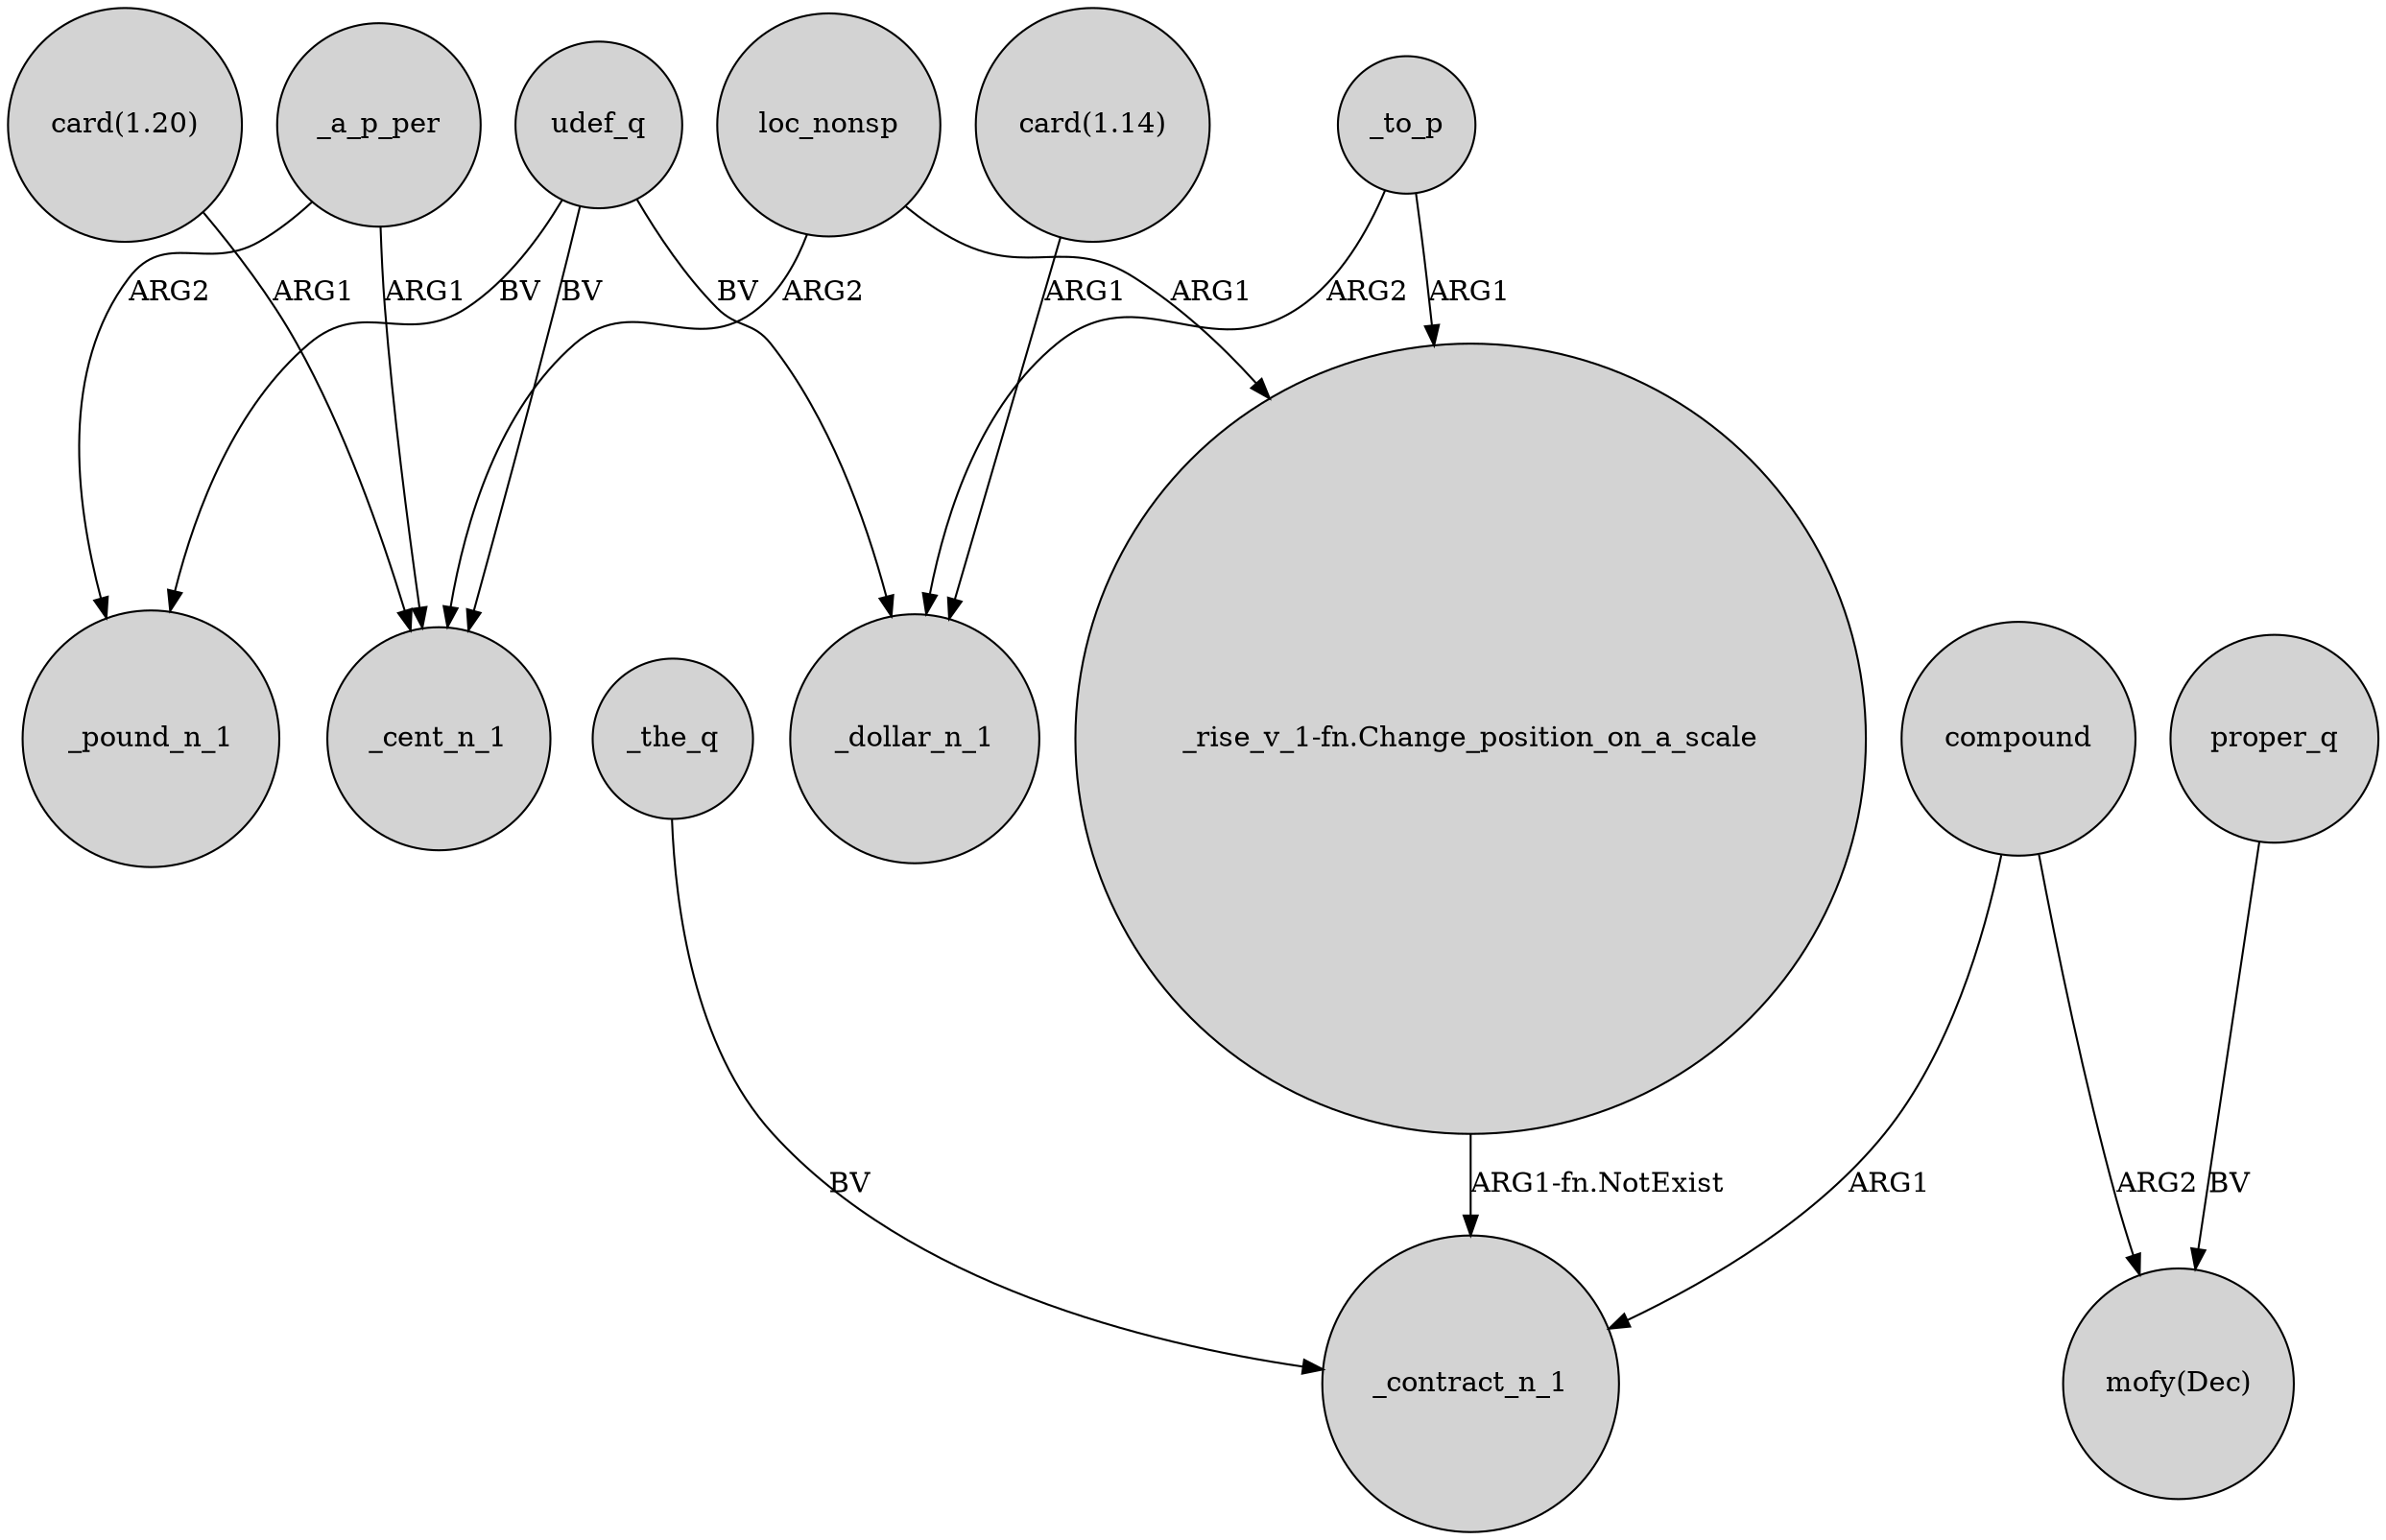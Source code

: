 digraph {
	node [shape=circle style=filled]
	_a_p_per -> _pound_n_1 [label=ARG2]
	_the_q -> _contract_n_1 [label=BV]
	loc_nonsp -> _cent_n_1 [label=ARG2]
	"_rise_v_1-fn.Change_position_on_a_scale" -> _contract_n_1 [label="ARG1-fn.NotExist"]
	"card(1.14)" -> _dollar_n_1 [label=ARG1]
	_to_p -> _dollar_n_1 [label=ARG2]
	compound -> _contract_n_1 [label=ARG1]
	loc_nonsp -> "_rise_v_1-fn.Change_position_on_a_scale" [label=ARG1]
	udef_q -> _pound_n_1 [label=BV]
	_to_p -> "_rise_v_1-fn.Change_position_on_a_scale" [label=ARG1]
	udef_q -> _cent_n_1 [label=BV]
	_a_p_per -> _cent_n_1 [label=ARG1]
	proper_q -> "mofy(Dec)" [label=BV]
	compound -> "mofy(Dec)" [label=ARG2]
	udef_q -> _dollar_n_1 [label=BV]
	"card(1.20)" -> _cent_n_1 [label=ARG1]
}
